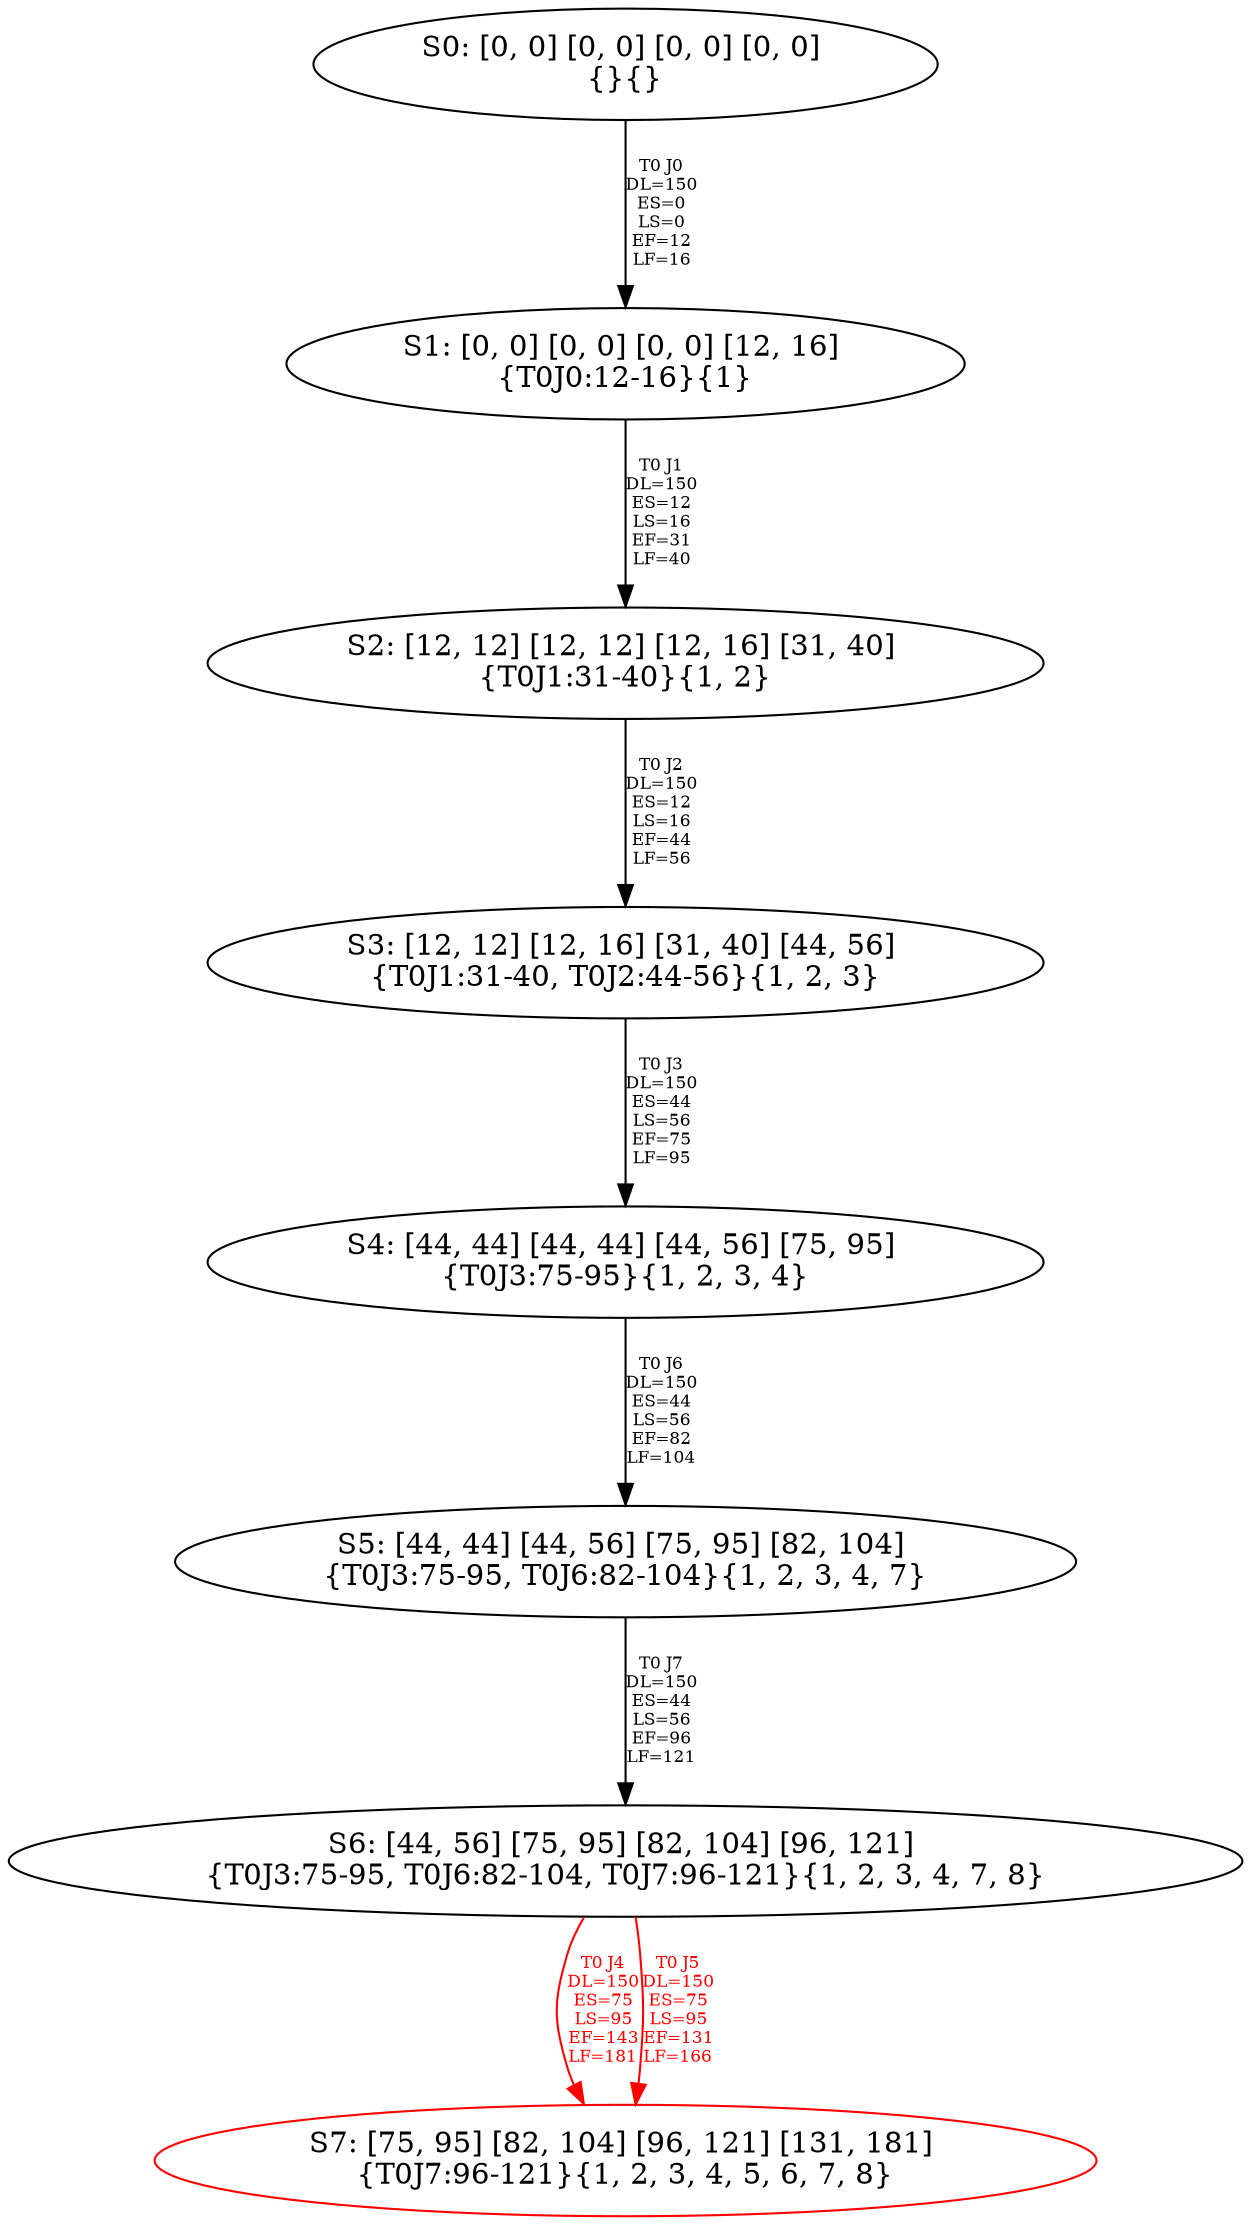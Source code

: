 digraph {
	S0[label="S0: [0, 0] [0, 0] [0, 0] [0, 0] \n{}{}"];
	S1[label="S1: [0, 0] [0, 0] [0, 0] [12, 16] \n{T0J0:12-16}{1}"];
	S2[label="S2: [12, 12] [12, 12] [12, 16] [31, 40] \n{T0J1:31-40}{1, 2}"];
	S3[label="S3: [12, 12] [12, 16] [31, 40] [44, 56] \n{T0J1:31-40, T0J2:44-56}{1, 2, 3}"];
	S4[label="S4: [44, 44] [44, 44] [44, 56] [75, 95] \n{T0J3:75-95}{1, 2, 3, 4}"];
	S5[label="S5: [44, 44] [44, 56] [75, 95] [82, 104] \n{T0J3:75-95, T0J6:82-104}{1, 2, 3, 4, 7}"];
	S6[label="S6: [44, 56] [75, 95] [82, 104] [96, 121] \n{T0J3:75-95, T0J6:82-104, T0J7:96-121}{1, 2, 3, 4, 7, 8}"];
	S7[label="S7: [75, 95] [82, 104] [96, 121] [131, 181] \n{T0J7:96-121}{1, 2, 3, 4, 5, 6, 7, 8}"];
	S0 -> S1[label="T0 J0\nDL=150\nES=0\nLS=0\nEF=12\nLF=16",fontsize=8];
	S1 -> S2[label="T0 J1\nDL=150\nES=12\nLS=16\nEF=31\nLF=40",fontsize=8];
	S2 -> S3[label="T0 J2\nDL=150\nES=12\nLS=16\nEF=44\nLF=56",fontsize=8];
	S3 -> S4[label="T0 J3\nDL=150\nES=44\nLS=56\nEF=75\nLF=95",fontsize=8];
	S4 -> S5[label="T0 J6\nDL=150\nES=44\nLS=56\nEF=82\nLF=104",fontsize=8];
	S5 -> S6[label="T0 J7\nDL=150\nES=44\nLS=56\nEF=96\nLF=121",fontsize=8];
	S6 -> S7[label="T0 J4\nDL=150\nES=75\nLS=95\nEF=143\nLF=181",color=Red,fontcolor=Red,fontsize=8];
S7[color=Red];
	S6 -> S7[label="T0 J5\nDL=150\nES=75\nLS=95\nEF=131\nLF=166",color=Red,fontcolor=Red,fontsize=8];
S7[color=Red];
}
